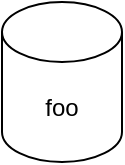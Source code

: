 <mxfile version="16.4.3" type="github">
  <diagram id="sRbobUZv4Fs5mgWa_nU5" name="Page-1">
    <mxGraphModel dx="1234" dy="765" grid="1" gridSize="10" guides="1" tooltips="1" connect="1" arrows="1" fold="1" page="1" pageScale="1" pageWidth="850" pageHeight="1100" math="0" shadow="0">
      <root>
        <mxCell id="0" />
        <mxCell id="1" parent="0" />
        <mxCell id="W9r_WWHe_khJYrfU-Fzv-1" value="foo" style="shape=cylinder3;whiteSpace=wrap;html=1;boundedLbl=1;backgroundOutline=1;size=15;" vertex="1" parent="1">
          <mxGeometry x="390" y="360" width="60" height="80" as="geometry" />
        </mxCell>
      </root>
    </mxGraphModel>
  </diagram>
</mxfile>
